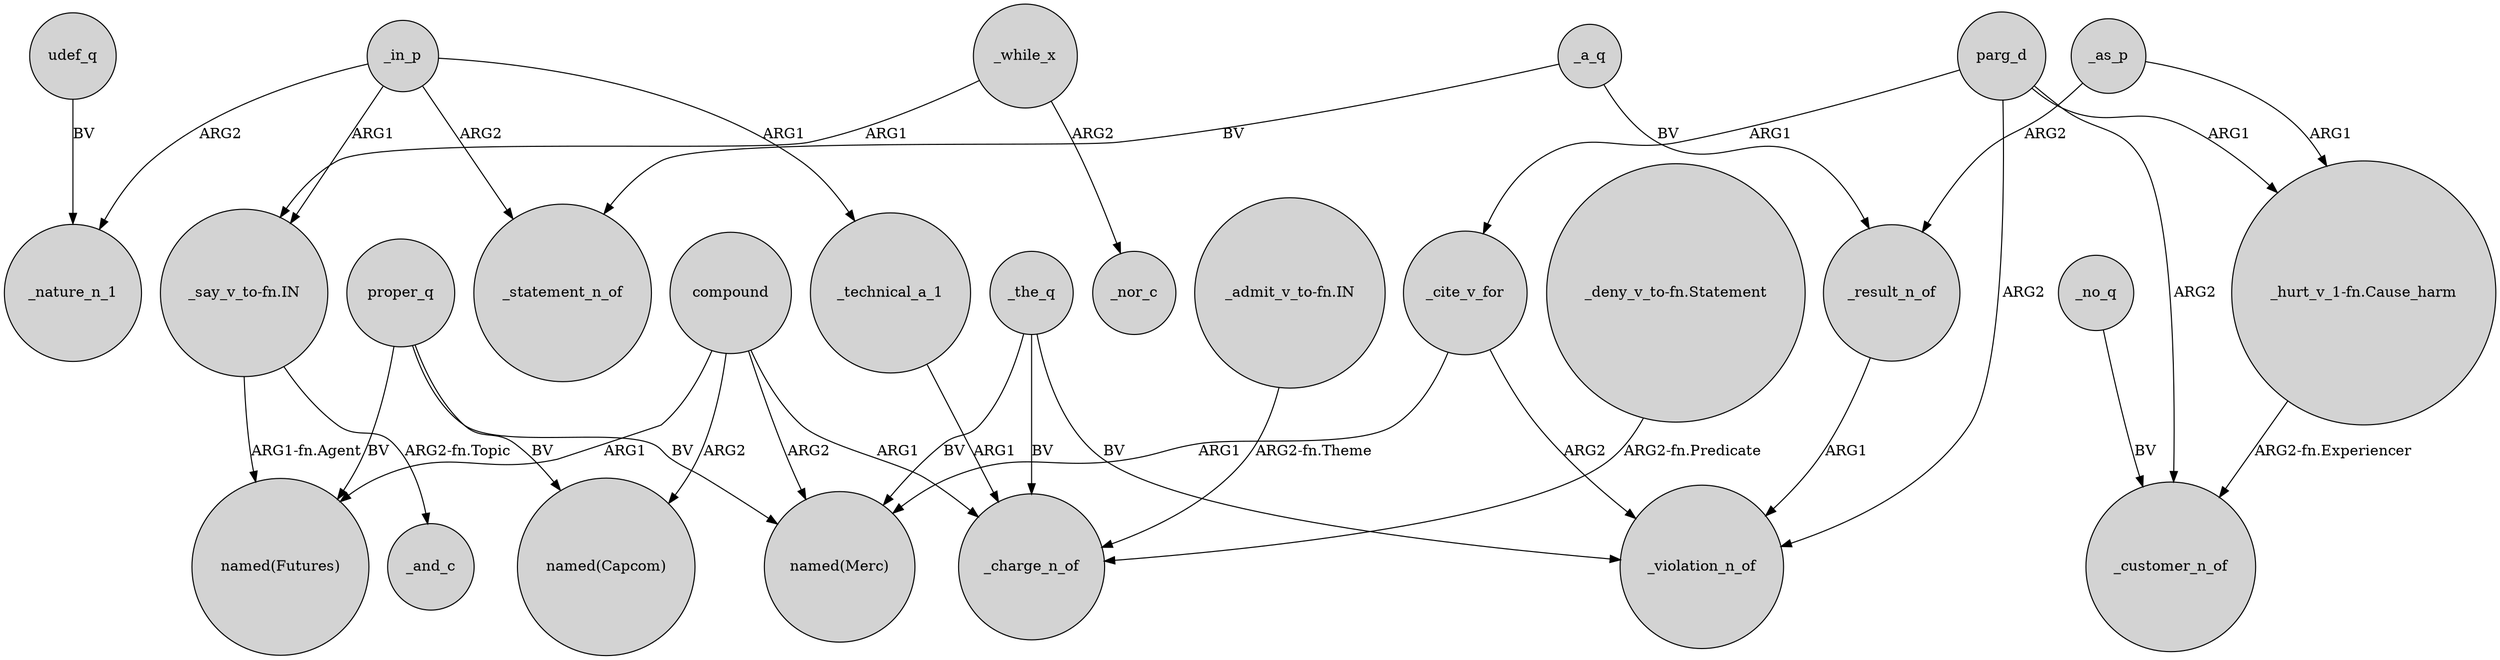 digraph {
	node [shape=circle style=filled]
	proper_q -> "named(Futures)" [label=BV]
	_in_p -> "_say_v_to-fn.IN" [label=ARG1]
	_the_q -> _violation_n_of [label=BV]
	udef_q -> _nature_n_1 [label=BV]
	proper_q -> "named(Capcom)" [label=BV]
	_cite_v_for -> _violation_n_of [label=ARG2]
	parg_d -> "_hurt_v_1-fn.Cause_harm" [label=ARG1]
	_the_q -> "named(Merc)" [label=BV]
	_a_q -> _statement_n_of [label=BV]
	_in_p -> _technical_a_1 [label=ARG1]
	_a_q -> _result_n_of [label=BV]
	compound -> "named(Merc)" [label=ARG2]
	parg_d -> _cite_v_for [label=ARG1]
	compound -> "named(Capcom)" [label=ARG2]
	_the_q -> _charge_n_of [label=BV]
	proper_q -> "named(Merc)" [label=BV]
	_as_p -> "_hurt_v_1-fn.Cause_harm" [label=ARG1]
	_in_p -> _nature_n_1 [label=ARG2]
	_as_p -> _result_n_of [label=ARG2]
	compound -> _charge_n_of [label=ARG1]
	"_hurt_v_1-fn.Cause_harm" -> _customer_n_of [label="ARG2-fn.Experiencer"]
	"_say_v_to-fn.IN" -> _and_c [label="ARG2-fn.Topic"]
	parg_d -> _violation_n_of [label=ARG2]
	"_admit_v_to-fn.IN" -> _charge_n_of [label="ARG2-fn.Theme"]
	_cite_v_for -> "named(Merc)" [label=ARG1]
	compound -> "named(Futures)" [label=ARG1]
	_while_x -> "_say_v_to-fn.IN" [label=ARG1]
	_in_p -> _statement_n_of [label=ARG2]
	_technical_a_1 -> _charge_n_of [label=ARG1]
	"_say_v_to-fn.IN" -> "named(Futures)" [label="ARG1-fn.Agent"]
	_result_n_of -> _violation_n_of [label=ARG1]
	"_deny_v_to-fn.Statement" -> _charge_n_of [label="ARG2-fn.Predicate"]
	_while_x -> _nor_c [label=ARG2]
	_no_q -> _customer_n_of [label=BV]
	parg_d -> _customer_n_of [label=ARG2]
}
